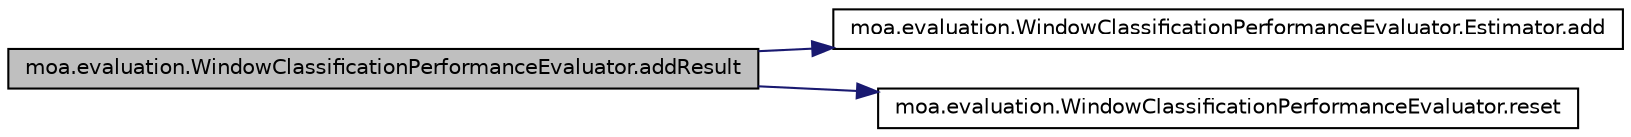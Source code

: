 digraph G
{
  edge [fontname="Helvetica",fontsize="10",labelfontname="Helvetica",labelfontsize="10"];
  node [fontname="Helvetica",fontsize="10",shape=record];
  rankdir=LR;
  Node1 [label="moa.evaluation.WindowClassificationPerformanceEvaluator.addResult",height=0.2,width=0.4,color="black", fillcolor="grey75", style="filled" fontcolor="black"];
  Node1 -> Node2 [color="midnightblue",fontsize="10",style="solid",fontname="Helvetica"];
  Node2 [label="moa.evaluation.WindowClassificationPerformanceEvaluator.Estimator.add",height=0.2,width=0.4,color="black", fillcolor="white", style="filled",URL="$classmoa_1_1evaluation_1_1WindowClassificationPerformanceEvaluator_1_1Estimator.html#a3fa7ac82afd419f911e74b99ec75da2c"];
  Node1 -> Node3 [color="midnightblue",fontsize="10",style="solid",fontname="Helvetica"];
  Node3 [label="moa.evaluation.WindowClassificationPerformanceEvaluator.reset",height=0.2,width=0.4,color="black", fillcolor="white", style="filled",URL="$classmoa_1_1evaluation_1_1WindowClassificationPerformanceEvaluator.html#a9762dad3ad94fdb83731857f5f2d69b9",tooltip="Resets this evaluator."];
}
